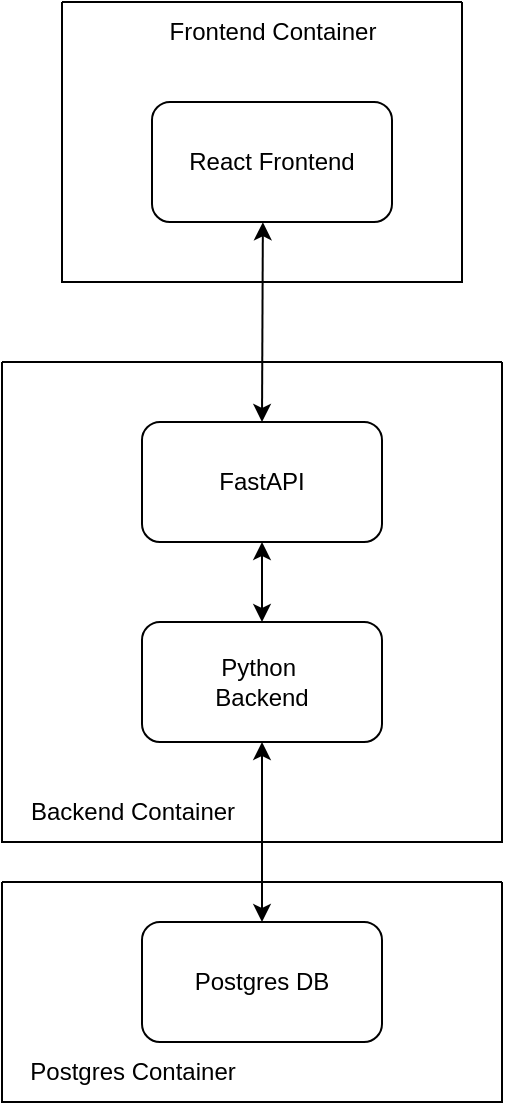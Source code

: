 <mxfile>
    <diagram id="PRcTNIWJpz2WSXAtuE93" name="Basic Flow">
        <mxGraphModel dx="965" dy="546" grid="1" gridSize="10" guides="1" tooltips="1" connect="1" arrows="1" fold="1" page="1" pageScale="1" pageWidth="1100" pageHeight="850" math="0" shadow="0">
            <root>
                <mxCell id="0"/>
                <mxCell id="1" parent="0"/>
                <mxCell id="3" value="FastAPI" style="rounded=1;whiteSpace=wrap;html=1;" parent="1" vertex="1">
                    <mxGeometry x="495" y="360" width="120" height="60" as="geometry"/>
                </mxCell>
                <mxCell id="10" style="edgeStyle=none;html=1;entryX=0.5;entryY=1;entryDx=0;entryDy=0;endArrow=classic;endFill=1;startArrow=classic;startFill=1;" parent="1" source="4" target="3" edge="1">
                    <mxGeometry relative="1" as="geometry"/>
                </mxCell>
                <mxCell id="11" style="edgeStyle=none;html=1;startArrow=classic;startFill=1;" parent="1" source="4" target="5" edge="1">
                    <mxGeometry relative="1" as="geometry"/>
                </mxCell>
                <mxCell id="5" value="Postgres DB" style="rounded=1;whiteSpace=wrap;html=1;" parent="1" vertex="1">
                    <mxGeometry x="495" y="610" width="120" height="60" as="geometry"/>
                </mxCell>
                <mxCell id="13" value="" style="swimlane;startSize=0;rounded=0;" parent="1" vertex="1">
                    <mxGeometry x="455" y="150" width="200" height="140" as="geometry">
                        <mxRectangle x="360" y="230" width="50" height="40" as="alternateBounds"/>
                    </mxGeometry>
                </mxCell>
                <mxCell id="15" value="Frontend Container" style="text;html=1;align=center;verticalAlign=middle;resizable=0;points=[];autosize=1;strokeColor=none;fillColor=none;" parent="13" vertex="1">
                    <mxGeometry x="40" width="130" height="30" as="geometry"/>
                </mxCell>
                <mxCell id="6" value="React Frontend" style="rounded=1;whiteSpace=wrap;html=1;" parent="13" vertex="1">
                    <mxGeometry x="45" y="50" width="120" height="60" as="geometry"/>
                </mxCell>
                <mxCell id="16" value="" style="swimlane;startSize=0;rounded=0;" parent="1" vertex="1">
                    <mxGeometry x="425" y="330" width="250" height="240" as="geometry">
                        <mxRectangle x="330" y="240" width="50" height="40" as="alternateBounds"/>
                    </mxGeometry>
                </mxCell>
                <mxCell id="17" value="Backend Container" style="text;html=1;align=center;verticalAlign=middle;resizable=0;points=[];autosize=1;strokeColor=none;fillColor=none;" parent="16" vertex="1">
                    <mxGeometry y="210" width="130" height="30" as="geometry"/>
                </mxCell>
                <mxCell id="4" value="Python&amp;nbsp;&lt;div&gt;Backend&lt;/div&gt;" style="rounded=1;whiteSpace=wrap;html=1;" parent="16" vertex="1">
                    <mxGeometry x="70" y="130" width="120" height="60" as="geometry"/>
                </mxCell>
                <mxCell id="18" value="" style="swimlane;startSize=0;rounded=0;" parent="1" vertex="1">
                    <mxGeometry x="425" y="590" width="250" height="110" as="geometry">
                        <mxRectangle x="330" y="240" width="50" height="40" as="alternateBounds"/>
                    </mxGeometry>
                </mxCell>
                <mxCell id="19" value="Postgres Container" style="text;html=1;align=center;verticalAlign=middle;resizable=0;points=[];autosize=1;strokeColor=none;fillColor=none;" parent="18" vertex="1">
                    <mxGeometry y="80" width="130" height="30" as="geometry"/>
                </mxCell>
                <mxCell id="24" style="edgeStyle=none;html=1;exitX=0.5;exitY=0;exitDx=0;exitDy=0;entryX=0.462;entryY=1.002;entryDx=0;entryDy=0;entryPerimeter=0;startArrow=classic;startFill=1;" parent="1" source="3" target="6" edge="1">
                    <mxGeometry relative="1" as="geometry"/>
                </mxCell>
            </root>
        </mxGraphModel>
    </diagram>
    <diagram id="bKX_g6KdV7NCNb3-OZQf" name="Backend Brainstorm">
        <mxGraphModel dx="1397" dy="791" grid="1" gridSize="10" guides="1" tooltips="1" connect="1" arrows="1" fold="1" page="1" pageScale="1" pageWidth="1100" pageHeight="850" math="0" shadow="0">
            <root>
                <mxCell id="0"/>
                <mxCell id="1" parent="0"/>
                <mxCell id="aYicqzqUPolo0aU_Z_J8-1" value="Profile" style="swimlane;fontStyle=0;childLayout=stackLayout;horizontal=1;startSize=30;horizontalStack=0;resizeParent=1;resizeParentMax=0;resizeLast=0;collapsible=1;marginBottom=0;whiteSpace=wrap;html=1;" vertex="1" parent="1">
                    <mxGeometry x="480" y="85" width="140" height="210" as="geometry"/>
                </mxCell>
                <mxCell id="aYicqzqUPolo0aU_Z_J8-7" value="&lt;b&gt;ID&lt;/b&gt;: UUID" style="text;strokeColor=none;fillColor=none;align=left;verticalAlign=middle;spacingLeft=4;spacingRight=4;overflow=hidden;points=[[0,0.5],[1,0.5]];portConstraint=eastwest;rotatable=0;whiteSpace=wrap;html=1;" vertex="1" parent="aYicqzqUPolo0aU_Z_J8-1">
                    <mxGeometry y="30" width="140" height="30" as="geometry"/>
                </mxCell>
                <mxCell id="aYicqzqUPolo0aU_Z_J8-6" value="&lt;b&gt;Profile Pic&lt;/b&gt;: binary" style="text;strokeColor=none;fillColor=none;align=left;verticalAlign=middle;spacingLeft=4;spacingRight=4;overflow=hidden;points=[[0,0.5],[1,0.5]];portConstraint=eastwest;rotatable=0;whiteSpace=wrap;html=1;" vertex="1" parent="aYicqzqUPolo0aU_Z_J8-1">
                    <mxGeometry y="60" width="140" height="30" as="geometry"/>
                </mxCell>
                <mxCell id="aYicqzqUPolo0aU_Z_J8-2" value="&lt;b&gt;Name&lt;/b&gt;: String" style="text;strokeColor=none;fillColor=none;align=left;verticalAlign=middle;spacingLeft=4;spacingRight=4;overflow=hidden;points=[[0,0.5],[1,0.5]];portConstraint=eastwest;rotatable=0;whiteSpace=wrap;html=1;" vertex="1" parent="aYicqzqUPolo0aU_Z_J8-1">
                    <mxGeometry y="90" width="140" height="30" as="geometry"/>
                </mxCell>
                <mxCell id="aYicqzqUPolo0aU_Z_J8-3" value="&lt;b&gt;Goals&lt;/b&gt;: Goal" style="text;strokeColor=none;fillColor=none;align=left;verticalAlign=middle;spacingLeft=4;spacingRight=4;overflow=hidden;points=[[0,0.5],[1,0.5]];portConstraint=eastwest;rotatable=0;whiteSpace=wrap;html=1;" vertex="1" parent="aYicqzqUPolo0aU_Z_J8-1">
                    <mxGeometry y="120" width="140" height="30" as="geometry"/>
                </mxCell>
                <mxCell id="aYicqzqUPolo0aU_Z_J8-4" value="&lt;b&gt;Schedule&lt;/b&gt;: Schedule" style="text;strokeColor=none;fillColor=none;align=left;verticalAlign=middle;spacingLeft=4;spacingRight=4;overflow=hidden;points=[[0,0.5],[1,0.5]];portConstraint=eastwest;rotatable=0;whiteSpace=wrap;html=1;" vertex="1" parent="aYicqzqUPolo0aU_Z_J8-1">
                    <mxGeometry y="150" width="140" height="30" as="geometry"/>
                </mxCell>
                <mxCell id="aYicqzqUPolo0aU_Z_J8-5" value="&lt;b&gt;Tasks&lt;/b&gt;: Task" style="text;strokeColor=none;fillColor=none;align=left;verticalAlign=middle;spacingLeft=4;spacingRight=4;overflow=hidden;points=[[0,0.5],[1,0.5]];portConstraint=eastwest;rotatable=0;whiteSpace=wrap;html=1;" vertex="1" parent="aYicqzqUPolo0aU_Z_J8-1">
                    <mxGeometry y="180" width="140" height="30" as="geometry"/>
                </mxCell>
                <mxCell id="aYicqzqUPolo0aU_Z_J8-52" style="edgeStyle=none;html=1;exitX=0.5;exitY=0;exitDx=0;exitDy=0;entryX=0;entryY=0.5;entryDx=0;entryDy=0;" edge="1" parent="1" source="aYicqzqUPolo0aU_Z_J8-8" target="aYicqzqUPolo0aU_Z_J8-3">
                    <mxGeometry relative="1" as="geometry"/>
                </mxCell>
                <mxCell id="aYicqzqUPolo0aU_Z_J8-8" value="Goals" style="swimlane;fontStyle=0;childLayout=stackLayout;horizontal=1;startSize=30;horizontalStack=0;resizeParent=1;resizeParentMax=0;resizeLast=0;collapsible=1;marginBottom=0;whiteSpace=wrap;html=1;" vertex="1" parent="1">
                    <mxGeometry x="230" y="345" width="160" height="180" as="geometry"/>
                </mxCell>
                <mxCell id="aYicqzqUPolo0aU_Z_J8-14" value="&lt;b&gt;Goal ID&lt;/b&gt;: Integer" style="text;strokeColor=none;fillColor=none;align=left;verticalAlign=middle;spacingLeft=4;spacingRight=4;overflow=hidden;points=[[0,0.5],[1,0.5]];portConstraint=eastwest;rotatable=0;whiteSpace=wrap;html=1;" vertex="1" parent="aYicqzqUPolo0aU_Z_J8-8">
                    <mxGeometry y="30" width="160" height="30" as="geometry"/>
                </mxCell>
                <mxCell id="aYicqzqUPolo0aU_Z_J8-9" value="&lt;b&gt;Goal Name&lt;/b&gt;: String" style="text;strokeColor=none;fillColor=none;align=left;verticalAlign=middle;spacingLeft=4;spacingRight=4;overflow=hidden;points=[[0,0.5],[1,0.5]];portConstraint=eastwest;rotatable=0;whiteSpace=wrap;html=1;" vertex="1" parent="aYicqzqUPolo0aU_Z_J8-8">
                    <mxGeometry y="60" width="160" height="30" as="geometry"/>
                </mxCell>
                <mxCell id="aYicqzqUPolo0aU_Z_J8-10" value="&lt;b&gt;Goal Description&lt;/b&gt;: String" style="text;strokeColor=none;fillColor=none;align=left;verticalAlign=middle;spacingLeft=4;spacingRight=4;overflow=hidden;points=[[0,0.5],[1,0.5]];portConstraint=eastwest;rotatable=0;whiteSpace=wrap;html=1;" vertex="1" parent="aYicqzqUPolo0aU_Z_J8-8">
                    <mxGeometry y="90" width="160" height="30" as="geometry"/>
                </mxCell>
                <mxCell id="aYicqzqUPolo0aU_Z_J8-12" value="&lt;b&gt;Dedicated Time&lt;/b&gt;: Integer" style="text;strokeColor=none;fillColor=none;align=left;verticalAlign=middle;spacingLeft=4;spacingRight=4;overflow=hidden;points=[[0,0.5],[1,0.5]];portConstraint=eastwest;rotatable=0;whiteSpace=wrap;html=1;" vertex="1" parent="aYicqzqUPolo0aU_Z_J8-8">
                    <mxGeometry y="120" width="160" height="30" as="geometry"/>
                </mxCell>
                <mxCell id="aYicqzqUPolo0aU_Z_J8-34" value="&lt;b&gt;Related Tasks&lt;/b&gt;: Task" style="text;strokeColor=none;fillColor=none;align=left;verticalAlign=middle;spacingLeft=4;spacingRight=4;overflow=hidden;points=[[0,0.5],[1,0.5]];portConstraint=eastwest;rotatable=0;whiteSpace=wrap;html=1;" vertex="1" parent="aYicqzqUPolo0aU_Z_J8-8">
                    <mxGeometry y="150" width="160" height="30" as="geometry"/>
                </mxCell>
                <mxCell id="aYicqzqUPolo0aU_Z_J8-53" style="edgeStyle=none;html=1;exitX=0.5;exitY=0;exitDx=0;exitDy=0;entryX=1;entryY=0.5;entryDx=0;entryDy=0;" edge="1" parent="1" source="aYicqzqUPolo0aU_Z_J8-15" target="aYicqzqUPolo0aU_Z_J8-4">
                    <mxGeometry relative="1" as="geometry"/>
                </mxCell>
                <mxCell id="aYicqzqUPolo0aU_Z_J8-15" value="Schedule" style="swimlane;fontStyle=0;childLayout=stackLayout;horizontal=1;startSize=30;horizontalStack=0;resizeParent=1;resizeParentMax=0;resizeLast=0;collapsible=1;marginBottom=0;whiteSpace=wrap;html=1;" vertex="1" parent="1">
                    <mxGeometry x="700" y="345" width="160" height="240" as="geometry"/>
                </mxCell>
                <mxCell id="aYicqzqUPolo0aU_Z_J8-16" value="&lt;b&gt;Monday&lt;/b&gt;: JSON (Tasks)" style="text;strokeColor=none;fillColor=none;align=left;verticalAlign=middle;spacingLeft=4;spacingRight=4;overflow=hidden;points=[[0,0.5],[1,0.5]];portConstraint=eastwest;rotatable=0;whiteSpace=wrap;html=1;" vertex="1" parent="aYicqzqUPolo0aU_Z_J8-15">
                    <mxGeometry y="30" width="160" height="30" as="geometry"/>
                </mxCell>
                <mxCell id="aYicqzqUPolo0aU_Z_J8-18" value="&lt;b&gt;Tuesday&lt;/b&gt;: JSON&amp;nbsp;&lt;span style=&quot;color: rgb(0, 0, 0);&quot;&gt;(Tasks)&lt;/span&gt;" style="text;strokeColor=none;fillColor=none;align=left;verticalAlign=middle;spacingLeft=4;spacingRight=4;overflow=hidden;points=[[0,0.5],[1,0.5]];portConstraint=eastwest;rotatable=0;whiteSpace=wrap;html=1;" vertex="1" parent="aYicqzqUPolo0aU_Z_J8-15">
                    <mxGeometry y="60" width="160" height="30" as="geometry"/>
                </mxCell>
                <mxCell id="aYicqzqUPolo0aU_Z_J8-19" value="&lt;b&gt;Wednesday&lt;/b&gt;: JSON&amp;nbsp;&lt;span style=&quot;color: rgb(0, 0, 0);&quot;&gt;(Tasks)&lt;/span&gt;" style="text;strokeColor=none;fillColor=none;align=left;verticalAlign=middle;spacingLeft=4;spacingRight=4;overflow=hidden;points=[[0,0.5],[1,0.5]];portConstraint=eastwest;rotatable=0;whiteSpace=wrap;html=1;" vertex="1" parent="aYicqzqUPolo0aU_Z_J8-15">
                    <mxGeometry y="90" width="160" height="30" as="geometry"/>
                </mxCell>
                <mxCell id="aYicqzqUPolo0aU_Z_J8-20" value="&lt;b&gt;Thursday&lt;/b&gt;: JSON&amp;nbsp;&lt;span style=&quot;color: rgb(0, 0, 0);&quot;&gt;(Tasks)&lt;/span&gt;" style="text;strokeColor=none;fillColor=none;align=left;verticalAlign=middle;spacingLeft=4;spacingRight=4;overflow=hidden;points=[[0,0.5],[1,0.5]];portConstraint=eastwest;rotatable=0;whiteSpace=wrap;html=1;" vertex="1" parent="aYicqzqUPolo0aU_Z_J8-15">
                    <mxGeometry y="120" width="160" height="30" as="geometry"/>
                </mxCell>
                <mxCell id="aYicqzqUPolo0aU_Z_J8-21" value="&lt;b&gt;Friday&lt;/b&gt;: JSON&amp;nbsp;&lt;span style=&quot;color: rgb(0, 0, 0);&quot;&gt;(Tasks)&lt;/span&gt;" style="text;strokeColor=none;fillColor=none;align=left;verticalAlign=middle;spacingLeft=4;spacingRight=4;overflow=hidden;points=[[0,0.5],[1,0.5]];portConstraint=eastwest;rotatable=0;whiteSpace=wrap;html=1;" vertex="1" parent="aYicqzqUPolo0aU_Z_J8-15">
                    <mxGeometry y="150" width="160" height="30" as="geometry"/>
                </mxCell>
                <mxCell id="aYicqzqUPolo0aU_Z_J8-26" value="&lt;b&gt;Saturday&lt;/b&gt;: JSON&amp;nbsp;&lt;span style=&quot;color: rgb(0, 0, 0);&quot;&gt;(Tasks)&lt;/span&gt;" style="text;strokeColor=none;fillColor=none;align=left;verticalAlign=middle;spacingLeft=4;spacingRight=4;overflow=hidden;points=[[0,0.5],[1,0.5]];portConstraint=eastwest;rotatable=0;whiteSpace=wrap;html=1;" vertex="1" parent="aYicqzqUPolo0aU_Z_J8-15">
                    <mxGeometry y="180" width="160" height="30" as="geometry"/>
                </mxCell>
                <mxCell id="aYicqzqUPolo0aU_Z_J8-25" value="&lt;b&gt;Sunday&lt;/b&gt;: JSON&amp;nbsp;&lt;span style=&quot;color: rgb(0, 0, 0);&quot;&gt;(Tasks)&lt;/span&gt;" style="text;strokeColor=none;fillColor=none;align=left;verticalAlign=middle;spacingLeft=4;spacingRight=4;overflow=hidden;points=[[0,0.5],[1,0.5]];portConstraint=eastwest;rotatable=0;whiteSpace=wrap;html=1;" vertex="1" parent="aYicqzqUPolo0aU_Z_J8-15">
                    <mxGeometry y="210" width="160" height="30" as="geometry"/>
                </mxCell>
                <mxCell id="aYicqzqUPolo0aU_Z_J8-45" style="edgeStyle=none;html=1;entryX=0.5;entryY=1;entryDx=0;entryDy=0;" edge="1" parent="1" source="aYicqzqUPolo0aU_Z_J8-27" target="aYicqzqUPolo0aU_Z_J8-1">
                    <mxGeometry relative="1" as="geometry"/>
                </mxCell>
                <mxCell id="aYicqzqUPolo0aU_Z_J8-27" value="Task" style="swimlane;fontStyle=0;childLayout=stackLayout;horizontal=1;startSize=30;horizontalStack=0;resizeParent=1;resizeParentMax=0;resizeLast=0;collapsible=1;marginBottom=0;whiteSpace=wrap;html=1;" vertex="1" parent="1">
                    <mxGeometry x="465" y="345" width="170" height="210" as="geometry"/>
                </mxCell>
                <mxCell id="aYicqzqUPolo0aU_Z_J8-33" value="&lt;b&gt;Task ID&lt;/b&gt;: Integer" style="text;strokeColor=none;fillColor=none;align=left;verticalAlign=middle;spacingLeft=4;spacingRight=4;overflow=hidden;points=[[0,0.5],[1,0.5]];portConstraint=eastwest;rotatable=0;whiteSpace=wrap;html=1;" vertex="1" parent="aYicqzqUPolo0aU_Z_J8-27">
                    <mxGeometry y="30" width="170" height="30" as="geometry"/>
                </mxCell>
                <mxCell id="aYicqzqUPolo0aU_Z_J8-28" value="&lt;b&gt;Task Name&lt;/b&gt;: String" style="text;strokeColor=none;fillColor=none;align=left;verticalAlign=middle;spacingLeft=4;spacingRight=4;overflow=hidden;points=[[0,0.5],[1,0.5]];portConstraint=eastwest;rotatable=0;whiteSpace=wrap;html=1;" vertex="1" parent="aYicqzqUPolo0aU_Z_J8-27">
                    <mxGeometry y="60" width="170" height="30" as="geometry"/>
                </mxCell>
                <mxCell id="aYicqzqUPolo0aU_Z_J8-29" value="&lt;b&gt;Task Description&lt;/b&gt;: String" style="text;strokeColor=none;fillColor=none;align=left;verticalAlign=middle;spacingLeft=4;spacingRight=4;overflow=hidden;points=[[0,0.5],[1,0.5]];portConstraint=eastwest;rotatable=0;whiteSpace=wrap;html=1;" vertex="1" parent="aYicqzqUPolo0aU_Z_J8-27">
                    <mxGeometry y="90" width="170" height="30" as="geometry"/>
                </mxCell>
                <mxCell id="aYicqzqUPolo0aU_Z_J8-30" value="&lt;b&gt;Days&lt;/b&gt;: List[Integer]" style="text;strokeColor=none;fillColor=none;align=left;verticalAlign=middle;spacingLeft=4;spacingRight=4;overflow=hidden;points=[[0,0.5],[1,0.5]];portConstraint=eastwest;rotatable=0;whiteSpace=wrap;html=1;" vertex="1" parent="aYicqzqUPolo0aU_Z_J8-27">
                    <mxGeometry y="120" width="170" height="30" as="geometry"/>
                </mxCell>
                <mxCell id="aYicqzqUPolo0aU_Z_J8-31" value="&lt;b&gt;Dedicated Time&lt;/b&gt;: Integer" style="text;strokeColor=none;fillColor=none;align=left;verticalAlign=middle;spacingLeft=4;spacingRight=4;overflow=hidden;points=[[0,0.5],[1,0.5]];portConstraint=eastwest;rotatable=0;whiteSpace=wrap;html=1;" vertex="1" parent="aYicqzqUPolo0aU_Z_J8-27">
                    <mxGeometry y="150" width="170" height="30" as="geometry"/>
                </mxCell>
                <mxCell id="aYicqzqUPolo0aU_Z_J8-32" value="&lt;b&gt;Resources&lt;/b&gt;: JSON" style="text;strokeColor=none;fillColor=none;align=left;verticalAlign=middle;spacingLeft=4;spacingRight=4;overflow=hidden;points=[[0,0.5],[1,0.5]];portConstraint=eastwest;rotatable=0;whiteSpace=wrap;html=1;" vertex="1" parent="aYicqzqUPolo0aU_Z_J8-27">
                    <mxGeometry y="180" width="170" height="30" as="geometry"/>
                </mxCell>
                <mxCell id="aYicqzqUPolo0aU_Z_J8-56" style="edgeStyle=none;html=1;exitX=0;exitY=0.5;exitDx=0;exitDy=0;entryX=1;entryY=0.5;entryDx=0;entryDy=0;" edge="1" parent="1" source="aYicqzqUPolo0aU_Z_J8-29" target="aYicqzqUPolo0aU_Z_J8-10">
                    <mxGeometry relative="1" as="geometry"/>
                </mxCell>
                <mxCell id="aYicqzqUPolo0aU_Z_J8-57" style="edgeStyle=none;html=1;entryX=0;entryY=0.5;entryDx=0;entryDy=0;" edge="1" parent="1" source="aYicqzqUPolo0aU_Z_J8-29" target="aYicqzqUPolo0aU_Z_J8-19">
                    <mxGeometry relative="1" as="geometry"/>
                </mxCell>
                <mxCell id="aYicqzqUPolo0aU_Z_J8-58" value="Lesson Plan Database" style="swimlane;whiteSpace=wrap;html=1;" vertex="1" parent="1">
                    <mxGeometry x="105" y="30" width="890" height="600" as="geometry"/>
                </mxCell>
                <mxCell id="SbMDrlXzeRuOnOBW9Qgs-1" value="&lt;b&gt;Profile&lt;/b&gt;: Will have goals, tasks, and schedules associated with them. Initially we&#39;ll only show one week at a time." style="text;html=1;align=left;verticalAlign=middle;resizable=0;points=[];autosize=1;fillColor=default;rounded=0;perimeterSpacing=0;strokeWidth=1;strokeColor=default;" vertex="1" parent="1">
                    <mxGeometry x="105" y="630" width="620" height="30" as="geometry"/>
                </mxCell>
                <mxCell id="SbMDrlXzeRuOnOBW9Qgs-2" value="&lt;b&gt;Goals: &lt;/b&gt;Will have autogenerated tasks assigned to them and will have a dedicated time to complete them or spend time on throughout the week. &lt;br&gt;Goals will have a description and dedicated time and an llm will create a cirriculum of related tasks." style="text;html=1;align=left;verticalAlign=middle;resizable=0;points=[];autosize=1;fillColor=default;rounded=0;perimeterSpacing=0;strokeWidth=1;strokeColor=default;" vertex="1" parent="1">
                    <mxGeometry x="105" y="660" width="790" height="40" as="geometry"/>
                </mxCell>
                <mxCell id="8AjI8JsogrY0uYdW4aYV-1" value="&lt;b&gt;Tasks: &lt;/b&gt;Tasks will contain the work items to achieve a goal. They can be attributed to days or not. &lt;br&gt;They can have dedicated times to display on a calendar.&amp;nbsp;&lt;span style=&quot;background-color: transparent;&quot;&gt;They can have resource JSONs that are manually entered or pregenerated by the llm.&lt;/span&gt;" style="text;html=1;align=left;verticalAlign=middle;resizable=0;points=[];autosize=1;fillColor=default;rounded=0;perimeterSpacing=0;strokeWidth=1;strokeColor=default;" vertex="1" parent="1">
                    <mxGeometry x="105" y="700" width="780" height="40" as="geometry"/>
                </mxCell>
                <mxCell id="8AjI8JsogrY0uYdW4aYV-2" value="&lt;b&gt;Schedule: &lt;/b&gt;JSON of blocks of time to complete tasks" style="text;html=1;align=left;verticalAlign=middle;resizable=0;points=[];autosize=1;fillColor=default;rounded=0;perimeterSpacing=0;strokeWidth=1;strokeColor=default;" vertex="1" parent="1">
                    <mxGeometry x="105" y="740" width="300" height="30" as="geometry"/>
                </mxCell>
                <mxCell id="8AjI8JsogrY0uYdW4aYV-3" value="We can make llm agentic at some point, we can also use MCP for connected task information" style="text;html=1;align=center;verticalAlign=middle;resizable=0;points=[];autosize=1;fillColor=default;rounded=0;perimeterSpacing=0;strokeWidth=1;strokeColor=default;" vertex="1" parent="1">
                    <mxGeometry x="475" y="798" width="520" height="30" as="geometry"/>
                </mxCell>
            </root>
        </mxGraphModel>
    </diagram>
</mxfile>